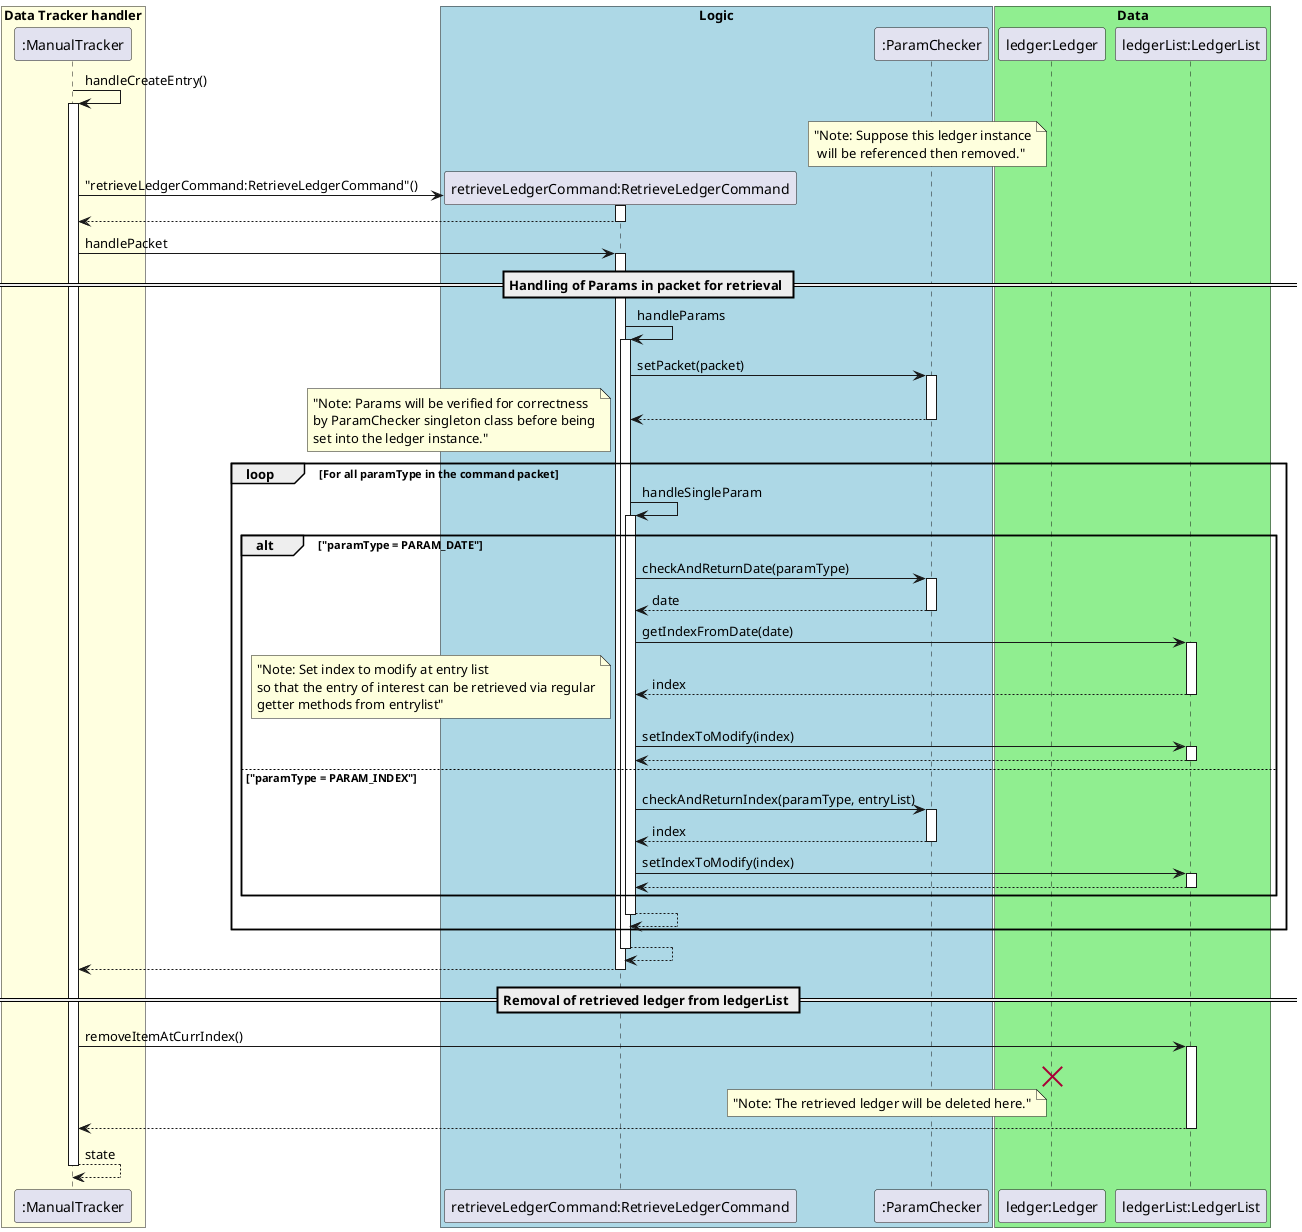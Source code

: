 @startuml
autoactivate on

":ManualTracker" ->":ManualTracker": handleCreateEntry()
   note left "ledger:Ledger" : "Note: Suppose this ledger instance\n will be referenced then removed."
   create "retrieveLedgerCommand:RetrieveLedgerCommand"
   ":ManualTracker"-> "retrieveLedgerCommand:RetrieveLedgerCommand" : "retrieveLedgerCommand:RetrieveLedgerCommand"()
   return

   ":ManualTracker"-> "retrieveLedgerCommand:RetrieveLedgerCommand" : handlePacket
        == Handling of Params in packet for retrieval ==
        "retrieveLedgerCommand:RetrieveLedgerCommand" -> "retrieveLedgerCommand:RetrieveLedgerCommand" : handleParams
            "retrieveLedgerCommand:RetrieveLedgerCommand" -> ":ParamChecker" : setPacket(packet)
            return
            loop For all paramType in the command packet
                note left: "Note: Params will be verified for correctness\nby ParamChecker singleton class before being\nset into the ledger instance."
                "retrieveLedgerCommand:RetrieveLedgerCommand" -> "retrieveLedgerCommand:RetrieveLedgerCommand" : handleSingleParam
                    alt "paramType = PARAM_DATE"
                        "retrieveLedgerCommand:RetrieveLedgerCommand" ->":ParamChecker": checkAndReturnDate(paramType)
                        return date
                        "retrieveLedgerCommand:RetrieveLedgerCommand" -> "ledgerList:LedgerList" : getIndexFromDate(date)
                        return index
                        note left: "Note: Set index to modify at entry list\nso that the entry of interest can be retrieved via regular\ngetter methods from entrylist"
                        "retrieveLedgerCommand:RetrieveLedgerCommand" -> "ledgerList:LedgerList" : setIndexToModify(index)
                        return
                    else "paramType = PARAM_INDEX"
                        "retrieveLedgerCommand:RetrieveLedgerCommand" ->":ParamChecker": checkAndReturnIndex(paramType, entryList)
                        return index
                        "retrieveLedgerCommand:RetrieveLedgerCommand" -> "ledgerList:LedgerList" : setIndexToModify(index)
                        return
                    end
                return
            end
        return
   return
   == Removal of retrieved ledger from ledgerList ==
   ":ManualTracker"-> "ledgerList:LedgerList" : removeItemAtCurrIndex()
   note left "ledger:Ledger": "Note: The retrieved ledger will be deleted here."
   destroy "ledger:Ledger"
   return
return state

box "Data Tracker handler" #LightYellow
participant ":ManualTracker"
endBox

box "Logic" #LightBlue
participant "retrieveLedgerCommand:RetrieveLedgerCommand"
participant ":ParamChecker"
endBox

box "Data" #LightGreen
participant "ledger:Ledger"
participant "ledgerList:LedgerList"
endBox
@enduml